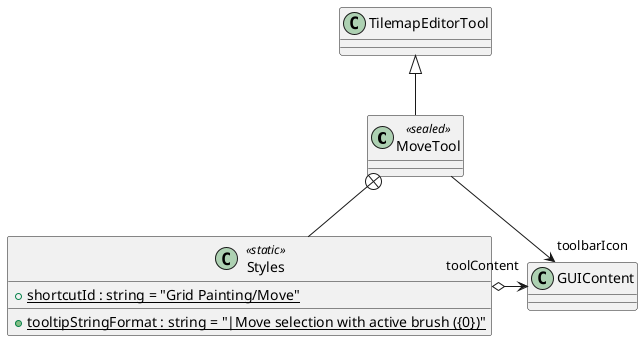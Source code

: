 @startuml
class MoveTool <<sealed>> {
}
class Styles <<static>> {
    + {static} tooltipStringFormat : string = "|Move selection with active brush ({0&#125;)"
    + {static} shortcutId : string = "Grid Painting/Move"
}
TilemapEditorTool <|-- MoveTool
MoveTool --> "toolbarIcon" GUIContent
MoveTool +-- Styles
Styles o-> "toolContent" GUIContent
@enduml

